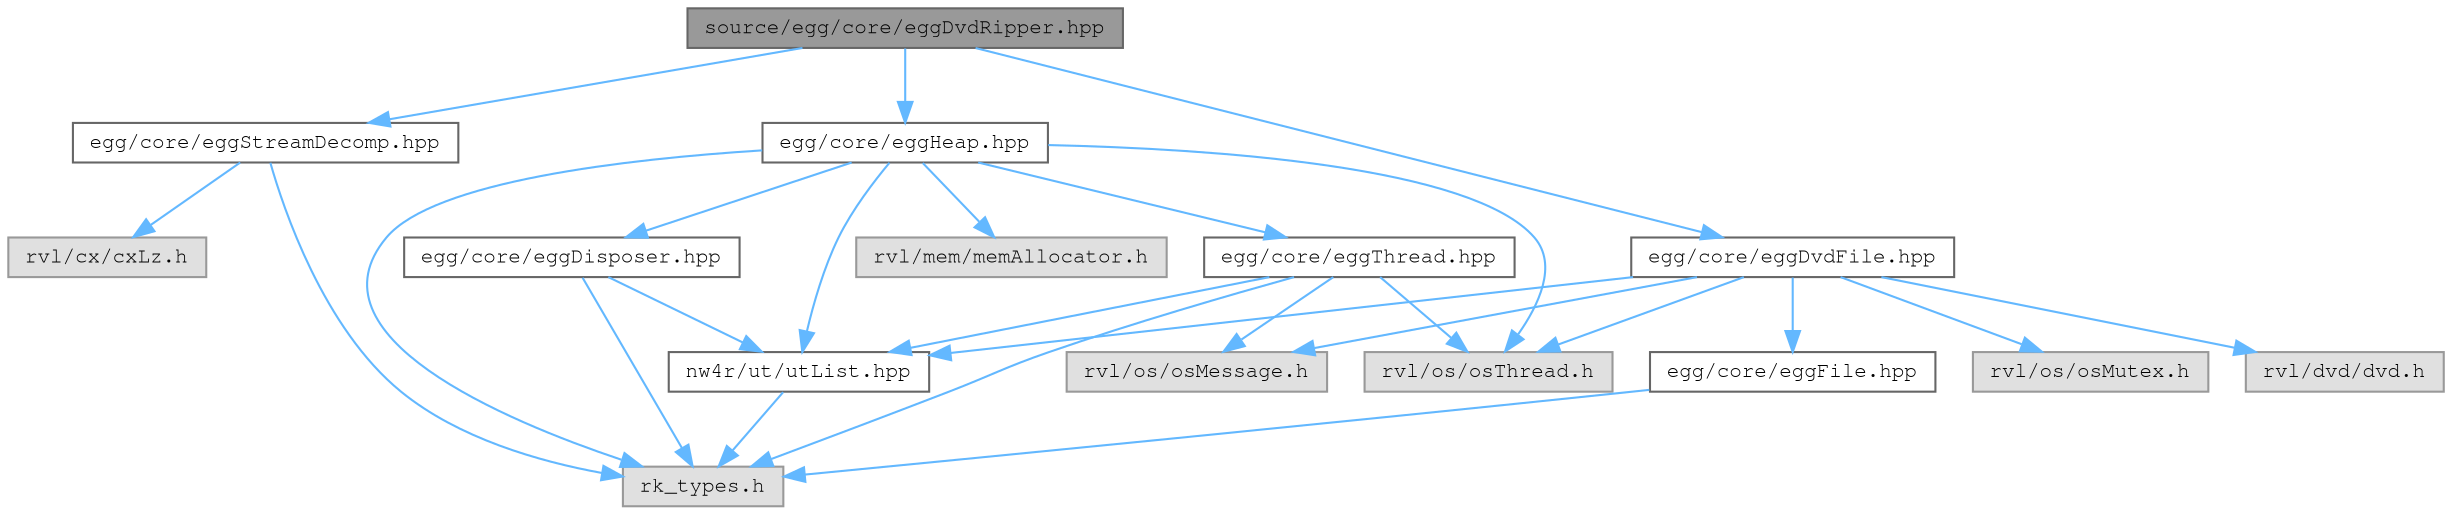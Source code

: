 digraph "source/egg/core/eggDvdRipper.hpp"
{
 // LATEX_PDF_SIZE
  bgcolor="transparent";
  edge [fontname=FreeMono,fontsize=10,labelfontname=FreeMono,labelfontsize=10];
  node [fontname=FreeMono,fontsize=10,shape=box,height=0.2,width=0.4];
  Node1 [label="source/egg/core/eggDvdRipper.hpp",height=0.2,width=0.4,color="gray40", fillcolor="grey60", style="filled", fontcolor="black",tooltip="Headers for the EGG DVD ripper."];
  Node1 -> Node2 [color="steelblue1",style="solid"];
  Node2 [label="egg/core/eggDvdFile.hpp",height=0.2,width=0.4,color="grey40", fillcolor="white", style="filled",URL="$egg_dvd_file_8hpp.html",tooltip="Implementation of File for files on the DVD (read-only)."];
  Node2 -> Node3 [color="steelblue1",style="solid"];
  Node3 [label="egg/core/eggFile.hpp",height=0.2,width=0.4,color="grey40", fillcolor="white", style="filled",URL="$egg_file_8hpp.html",tooltip="Base file class."];
  Node3 -> Node4 [color="steelblue1",style="solid"];
  Node4 [label="rk_types.h",height=0.2,width=0.4,color="grey60", fillcolor="#E0E0E0", style="filled",tooltip=" "];
  Node2 -> Node5 [color="steelblue1",style="solid"];
  Node5 [label="nw4r/ut/utList.hpp",height=0.2,width=0.4,color="grey40", fillcolor="white", style="filled",URL="$ut_list_8hpp_source.html",tooltip=" "];
  Node5 -> Node4 [color="steelblue1",style="solid"];
  Node2 -> Node6 [color="steelblue1",style="solid"];
  Node6 [label="rvl/os/osMessage.h",height=0.2,width=0.4,color="grey60", fillcolor="#E0E0E0", style="filled",tooltip=" "];
  Node2 -> Node7 [color="steelblue1",style="solid"];
  Node7 [label="rvl/os/osMutex.h",height=0.2,width=0.4,color="grey60", fillcolor="#E0E0E0", style="filled",tooltip=" "];
  Node2 -> Node8 [color="steelblue1",style="solid"];
  Node8 [label="rvl/os/osThread.h",height=0.2,width=0.4,color="grey60", fillcolor="#E0E0E0", style="filled",tooltip=" "];
  Node2 -> Node9 [color="steelblue1",style="solid"];
  Node9 [label="rvl/dvd/dvd.h",height=0.2,width=0.4,color="grey60", fillcolor="#E0E0E0", style="filled",tooltip=" "];
  Node1 -> Node10 [color="steelblue1",style="solid"];
  Node10 [label="egg/core/eggHeap.hpp",height=0.2,width=0.4,color="grey40", fillcolor="white", style="filled",URL="$egg_heap_8hpp.html",tooltip="Base Heap class."];
  Node10 -> Node11 [color="steelblue1",style="solid"];
  Node11 [label="egg/core/eggDisposer.hpp",height=0.2,width=0.4,color="grey40", fillcolor="white", style="filled",URL="$egg_disposer_8hpp.html",tooltip="Headers for EGG::Disposer."];
  Node11 -> Node5 [color="steelblue1",style="solid"];
  Node11 -> Node4 [color="steelblue1",style="solid"];
  Node10 -> Node5 [color="steelblue1",style="solid"];
  Node10 -> Node4 [color="steelblue1",style="solid"];
  Node10 -> Node8 [color="steelblue1",style="solid"];
  Node10 -> Node12 [color="steelblue1",style="solid"];
  Node12 [label="rvl/mem/memAllocator.h",height=0.2,width=0.4,color="grey60", fillcolor="#E0E0E0", style="filled",tooltip=" "];
  Node10 -> Node13 [color="steelblue1",style="solid"];
  Node13 [label="egg/core/eggThread.hpp",height=0.2,width=0.4,color="grey40", fillcolor="white", style="filled",URL="$egg_thread_8hpp.html",tooltip="Thread class for extending."];
  Node13 -> Node5 [color="steelblue1",style="solid"];
  Node13 -> Node4 [color="steelblue1",style="solid"];
  Node13 -> Node6 [color="steelblue1",style="solid"];
  Node13 -> Node8 [color="steelblue1",style="solid"];
  Node1 -> Node14 [color="steelblue1",style="solid"];
  Node14 [label="egg/core/eggStreamDecomp.hpp",height=0.2,width=0.4,color="grey40", fillcolor="white", style="filled",URL="$egg_stream_decomp_8hpp.html",tooltip="Wrappers for the CX streaming decompressors."];
  Node14 -> Node4 [color="steelblue1",style="solid"];
  Node14 -> Node15 [color="steelblue1",style="solid"];
  Node15 [label="rvl/cx/cxLz.h",height=0.2,width=0.4,color="grey60", fillcolor="#E0E0E0", style="filled",tooltip=" "];
}

